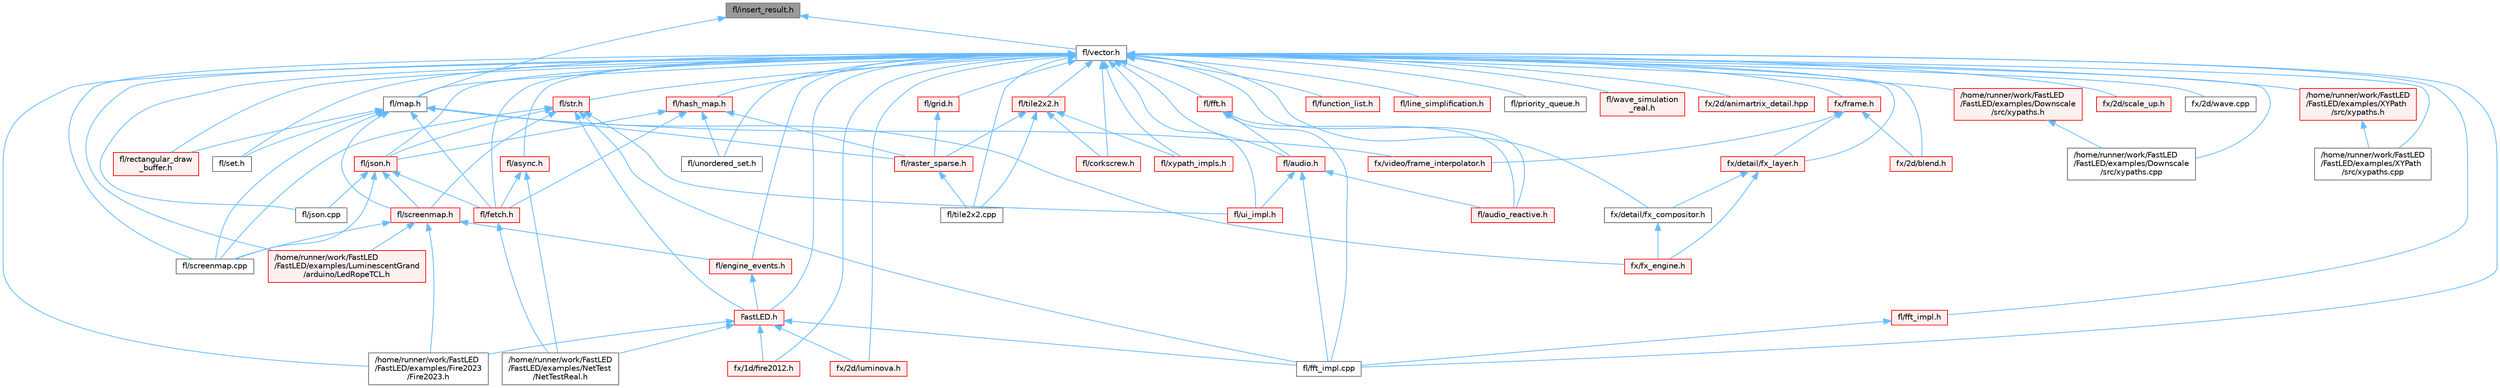 digraph "fl/insert_result.h"
{
 // INTERACTIVE_SVG=YES
 // LATEX_PDF_SIZE
  bgcolor="transparent";
  edge [fontname=Helvetica,fontsize=10,labelfontname=Helvetica,labelfontsize=10];
  node [fontname=Helvetica,fontsize=10,shape=box,height=0.2,width=0.4];
  Node1 [id="Node000001",label="fl/insert_result.h",height=0.2,width=0.4,color="gray40", fillcolor="grey60", style="filled", fontcolor="black",tooltip=" "];
  Node1 -> Node2 [id="edge1_Node000001_Node000002",dir="back",color="steelblue1",style="solid",tooltip=" "];
  Node2 [id="Node000002",label="fl/map.h",height=0.2,width=0.4,color="grey40", fillcolor="white", style="filled",URL="$dc/db7/map_8h.html",tooltip=" "];
  Node2 -> Node3 [id="edge2_Node000002_Node000003",dir="back",color="steelblue1",style="solid",tooltip=" "];
  Node3 [id="Node000003",label="fl/fetch.h",height=0.2,width=0.4,color="red", fillcolor="#FFF0F0", style="filled",URL="$d6/d6a/fetch_8h.html",tooltip="Unified HTTP fetch API for FastLED (cross-platform)"];
  Node3 -> Node4 [id="edge3_Node000003_Node000004",dir="back",color="steelblue1",style="solid",tooltip=" "];
  Node4 [id="Node000004",label="/home/runner/work/FastLED\l/FastLED/examples/NetTest\l/NetTestReal.h",height=0.2,width=0.4,color="grey40", fillcolor="white", style="filled",URL="$d5/dec/_net_test_real_8h.html",tooltip=" "];
  Node2 -> Node6 [id="edge4_Node000002_Node000006",dir="back",color="steelblue1",style="solid",tooltip=" "];
  Node6 [id="Node000006",label="fl/raster_sparse.h",height=0.2,width=0.4,color="red", fillcolor="#FFF0F0", style="filled",URL="$d4/df9/raster__sparse_8h.html",tooltip=" "];
  Node6 -> Node17 [id="edge5_Node000006_Node000017",dir="back",color="steelblue1",style="solid",tooltip=" "];
  Node17 [id="Node000017",label="fl/tile2x2.cpp",height=0.2,width=0.4,color="grey40", fillcolor="white", style="filled",URL="$db/d15/tile2x2_8cpp.html",tooltip=" "];
  Node2 -> Node21 [id="edge6_Node000002_Node000021",dir="back",color="steelblue1",style="solid",tooltip=" "];
  Node21 [id="Node000021",label="fl/rectangular_draw\l_buffer.h",height=0.2,width=0.4,color="red", fillcolor="#FFF0F0", style="filled",URL="$d9/df3/rectangular__draw__buffer_8h.html",tooltip=" "];
  Node2 -> Node23 [id="edge7_Node000002_Node000023",dir="back",color="steelblue1",style="solid",tooltip=" "];
  Node23 [id="Node000023",label="fl/screenmap.cpp",height=0.2,width=0.4,color="grey40", fillcolor="white", style="filled",URL="$d9/d6f/screenmap_8cpp.html",tooltip=" "];
  Node2 -> Node24 [id="edge8_Node000002_Node000024",dir="back",color="steelblue1",style="solid",tooltip=" "];
  Node24 [id="Node000024",label="fl/screenmap.h",height=0.2,width=0.4,color="red", fillcolor="#FFF0F0", style="filled",URL="$d7/d97/screenmap_8h.html",tooltip=" "];
  Node24 -> Node28 [id="edge9_Node000024_Node000028",dir="back",color="steelblue1",style="solid",tooltip=" "];
  Node28 [id="Node000028",label="/home/runner/work/FastLED\l/FastLED/examples/Fire2023\l/Fire2023.h",height=0.2,width=0.4,color="grey40", fillcolor="white", style="filled",URL="$de/d71/_fire2023_8h.html",tooltip=" "];
  Node24 -> Node35 [id="edge10_Node000024_Node000035",dir="back",color="steelblue1",style="solid",tooltip=" "];
  Node35 [id="Node000035",label="/home/runner/work/FastLED\l/FastLED/examples/LuminescentGrand\l/arduino/LedRopeTCL.h",height=0.2,width=0.4,color="red", fillcolor="#FFF0F0", style="filled",URL="$d9/d7e/_led_rope_t_c_l_8h.html",tooltip=" "];
  Node24 -> Node174 [id="edge11_Node000024_Node000174",dir="back",color="steelblue1",style="solid",tooltip=" "];
  Node174 [id="Node000174",label="fl/engine_events.h",height=0.2,width=0.4,color="red", fillcolor="#FFF0F0", style="filled",URL="$db/dc0/engine__events_8h.html",tooltip=" "];
  Node174 -> Node41 [id="edge12_Node000174_Node000041",dir="back",color="steelblue1",style="solid",tooltip=" "];
  Node41 [id="Node000041",label="FastLED.h",height=0.2,width=0.4,color="red", fillcolor="#FFF0F0", style="filled",URL="$db/d97/_fast_l_e_d_8h.html",tooltip="central include file for FastLED, defines the CFastLED class/object"];
  Node41 -> Node28 [id="edge13_Node000041_Node000028",dir="back",color="steelblue1",style="solid",tooltip=" "];
  Node41 -> Node4 [id="edge14_Node000041_Node000004",dir="back",color="steelblue1",style="solid",tooltip=" "];
  Node41 -> Node138 [id="edge15_Node000041_Node000138",dir="back",color="steelblue1",style="solid",tooltip=" "];
  Node138 [id="Node000138",label="fl/fft_impl.cpp",height=0.2,width=0.4,color="grey40", fillcolor="white", style="filled",URL="$d1/dff/fft__impl_8cpp.html",tooltip=" "];
  Node41 -> Node142 [id="edge16_Node000041_Node000142",dir="back",color="steelblue1",style="solid",tooltip=" "];
  Node142 [id="Node000142",label="fx/1d/fire2012.h",height=0.2,width=0.4,color="red", fillcolor="#FFF0F0", style="filled",URL="$d5/dcb/fire2012_8h.html",tooltip=" "];
  Node41 -> Node147 [id="edge17_Node000041_Node000147",dir="back",color="steelblue1",style="solid",tooltip=" "];
  Node147 [id="Node000147",label="fx/2d/luminova.h",height=0.2,width=0.4,color="red", fillcolor="#FFF0F0", style="filled",URL="$d4/dd9/src_2fx_22d_2luminova_8h.html",tooltip=" "];
  Node24 -> Node23 [id="edge18_Node000024_Node000023",dir="back",color="steelblue1",style="solid",tooltip=" "];
  Node2 -> Node195 [id="edge19_Node000002_Node000195",dir="back",color="steelblue1",style="solid",tooltip=" "];
  Node195 [id="Node000195",label="fl/set.h",height=0.2,width=0.4,color="grey40", fillcolor="white", style="filled",URL="$d4/d13/set_8h.html",tooltip=" "];
  Node2 -> Node180 [id="edge20_Node000002_Node000180",dir="back",color="steelblue1",style="solid",tooltip=" "];
  Node180 [id="Node000180",label="fx/fx_engine.h",height=0.2,width=0.4,color="red", fillcolor="#FFF0F0", style="filled",URL="$d9/d3c/fx__engine_8h.html",tooltip=" "];
  Node2 -> Node190 [id="edge21_Node000002_Node000190",dir="back",color="steelblue1",style="solid",tooltip=" "];
  Node190 [id="Node000190",label="fx/video/frame_interpolator.h",height=0.2,width=0.4,color="red", fillcolor="#FFF0F0", style="filled",URL="$d3/dda/frame__interpolator_8h.html",tooltip=" "];
  Node1 -> Node196 [id="edge22_Node000001_Node000196",dir="back",color="steelblue1",style="solid",tooltip=" "];
  Node196 [id="Node000196",label="fl/vector.h",height=0.2,width=0.4,color="grey40", fillcolor="white", style="filled",URL="$d6/d68/vector_8h.html",tooltip=" "];
  Node196 -> Node197 [id="edge23_Node000196_Node000197",dir="back",color="steelblue1",style="solid",tooltip=" "];
  Node197 [id="Node000197",label="/home/runner/work/FastLED\l/FastLED/examples/Downscale\l/src/xypaths.cpp",height=0.2,width=0.4,color="grey40", fillcolor="white", style="filled",URL="$dd/d96/_downscale_2src_2xypaths_8cpp.html",tooltip=" "];
  Node196 -> Node198 [id="edge24_Node000196_Node000198",dir="back",color="steelblue1",style="solid",tooltip=" "];
  Node198 [id="Node000198",label="/home/runner/work/FastLED\l/FastLED/examples/Downscale\l/src/xypaths.h",height=0.2,width=0.4,color="red", fillcolor="#FFF0F0", style="filled",URL="$de/d75/_downscale_2src_2xypaths_8h.html",tooltip=" "];
  Node198 -> Node197 [id="edge25_Node000198_Node000197",dir="back",color="steelblue1",style="solid",tooltip=" "];
  Node196 -> Node28 [id="edge26_Node000196_Node000028",dir="back",color="steelblue1",style="solid",tooltip=" "];
  Node196 -> Node35 [id="edge27_Node000196_Node000035",dir="back",color="steelblue1",style="solid",tooltip=" "];
  Node196 -> Node199 [id="edge28_Node000196_Node000199",dir="back",color="steelblue1",style="solid",tooltip=" "];
  Node199 [id="Node000199",label="/home/runner/work/FastLED\l/FastLED/examples/XYPath\l/src/xypaths.cpp",height=0.2,width=0.4,color="grey40", fillcolor="white", style="filled",URL="$d8/d55/_x_y_path_2src_2xypaths_8cpp.html",tooltip=" "];
  Node196 -> Node200 [id="edge29_Node000196_Node000200",dir="back",color="steelblue1",style="solid",tooltip=" "];
  Node200 [id="Node000200",label="/home/runner/work/FastLED\l/FastLED/examples/XYPath\l/src/xypaths.h",height=0.2,width=0.4,color="red", fillcolor="#FFF0F0", style="filled",URL="$d7/d5e/_x_y_path_2src_2xypaths_8h.html",tooltip=" "];
  Node200 -> Node199 [id="edge30_Node000200_Node000199",dir="back",color="steelblue1",style="solid",tooltip=" "];
  Node196 -> Node41 [id="edge31_Node000196_Node000041",dir="back",color="steelblue1",style="solid",tooltip=" "];
  Node196 -> Node201 [id="edge32_Node000196_Node000201",dir="back",color="steelblue1",style="solid",tooltip=" "];
  Node201 [id="Node000201",label="fl/async.h",height=0.2,width=0.4,color="red", fillcolor="#FFF0F0", style="filled",URL="$df/d4c/src_2fl_2async_8h.html",tooltip="Generic asynchronous task management for FastLED."];
  Node201 -> Node4 [id="edge33_Node000201_Node000004",dir="back",color="steelblue1",style="solid",tooltip=" "];
  Node201 -> Node3 [id="edge34_Node000201_Node000003",dir="back",color="steelblue1",style="solid",tooltip=" "];
  Node196 -> Node204 [id="edge35_Node000196_Node000204",dir="back",color="steelblue1",style="solid",tooltip=" "];
  Node204 [id="Node000204",label="fl/audio.h",height=0.2,width=0.4,color="red", fillcolor="#FFF0F0", style="filled",URL="$da/d09/audio_8h.html",tooltip=" "];
  Node204 -> Node206 [id="edge36_Node000204_Node000206",dir="back",color="steelblue1",style="solid",tooltip=" "];
  Node206 [id="Node000206",label="fl/audio_reactive.h",height=0.2,width=0.4,color="red", fillcolor="#FFF0F0", style="filled",URL="$d1/d9a/audio__reactive_8h.html",tooltip=" "];
  Node204 -> Node138 [id="edge37_Node000204_Node000138",dir="back",color="steelblue1",style="solid",tooltip=" "];
  Node204 -> Node208 [id="edge38_Node000204_Node000208",dir="back",color="steelblue1",style="solid",tooltip=" "];
  Node208 [id="Node000208",label="fl/ui_impl.h",height=0.2,width=0.4,color="red", fillcolor="#FFF0F0", style="filled",URL="$d6/dc0/ui__impl_8h.html",tooltip=" "];
  Node196 -> Node206 [id="edge39_Node000196_Node000206",dir="back",color="steelblue1",style="solid",tooltip=" "];
  Node196 -> Node209 [id="edge40_Node000196_Node000209",dir="back",color="steelblue1",style="solid",tooltip=" "];
  Node209 [id="Node000209",label="fl/corkscrew.h",height=0.2,width=0.4,color="red", fillcolor="#FFF0F0", style="filled",URL="$d1/dd4/src_2fl_2corkscrew_8h.html",tooltip="Corkscrew LED strip projection and rendering."];
  Node196 -> Node174 [id="edge41_Node000196_Node000174",dir="back",color="steelblue1",style="solid",tooltip=" "];
  Node196 -> Node3 [id="edge42_Node000196_Node000003",dir="back",color="steelblue1",style="solid",tooltip=" "];
  Node196 -> Node210 [id="edge43_Node000196_Node000210",dir="back",color="steelblue1",style="solid",tooltip=" "];
  Node210 [id="Node000210",label="fl/fft.h",height=0.2,width=0.4,color="red", fillcolor="#FFF0F0", style="filled",URL="$d7/d76/fft_8h.html",tooltip=" "];
  Node210 -> Node204 [id="edge44_Node000210_Node000204",dir="back",color="steelblue1",style="solid",tooltip=" "];
  Node210 -> Node206 [id="edge45_Node000210_Node000206",dir="back",color="steelblue1",style="solid",tooltip=" "];
  Node210 -> Node138 [id="edge46_Node000210_Node000138",dir="back",color="steelblue1",style="solid",tooltip=" "];
  Node196 -> Node138 [id="edge47_Node000196_Node000138",dir="back",color="steelblue1",style="solid",tooltip=" "];
  Node196 -> Node214 [id="edge48_Node000196_Node000214",dir="back",color="steelblue1",style="solid",tooltip=" "];
  Node214 [id="Node000214",label="fl/fft_impl.h",height=0.2,width=0.4,color="red", fillcolor="#FFF0F0", style="filled",URL="$df/d73/fft__impl_8h.html",tooltip=" "];
  Node214 -> Node138 [id="edge49_Node000214_Node000138",dir="back",color="steelblue1",style="solid",tooltip=" "];
  Node196 -> Node215 [id="edge50_Node000196_Node000215",dir="back",color="steelblue1",style="solid",tooltip=" "];
  Node215 [id="Node000215",label="fl/function_list.h",height=0.2,width=0.4,color="red", fillcolor="#FFF0F0", style="filled",URL="$d0/d64/function__list_8h.html",tooltip=" "];
  Node196 -> Node216 [id="edge51_Node000196_Node000216",dir="back",color="steelblue1",style="solid",tooltip=" "];
  Node216 [id="Node000216",label="fl/grid.h",height=0.2,width=0.4,color="red", fillcolor="#FFF0F0", style="filled",URL="$da/d15/grid_8h.html",tooltip=" "];
  Node216 -> Node6 [id="edge52_Node000216_Node000006",dir="back",color="steelblue1",style="solid",tooltip=" "];
  Node196 -> Node219 [id="edge53_Node000196_Node000219",dir="back",color="steelblue1",style="solid",tooltip=" "];
  Node219 [id="Node000219",label="fl/hash_map.h",height=0.2,width=0.4,color="red", fillcolor="#FFF0F0", style="filled",URL="$d6/d13/hash__map_8h.html",tooltip=" "];
  Node219 -> Node3 [id="edge54_Node000219_Node000003",dir="back",color="steelblue1",style="solid",tooltip=" "];
  Node219 -> Node224 [id="edge55_Node000219_Node000224",dir="back",color="steelblue1",style="solid",tooltip=" "];
  Node224 [id="Node000224",label="fl/json.h",height=0.2,width=0.4,color="red", fillcolor="#FFF0F0", style="filled",URL="$d7/d91/fl_2json_8h.html",tooltip="FastLED's Elegant JSON Library: fl::Json"];
  Node224 -> Node3 [id="edge56_Node000224_Node000003",dir="back",color="steelblue1",style="solid",tooltip=" "];
  Node224 -> Node225 [id="edge57_Node000224_Node000225",dir="back",color="steelblue1",style="solid",tooltip=" "];
  Node225 [id="Node000225",label="fl/json.cpp",height=0.2,width=0.4,color="grey40", fillcolor="white", style="filled",URL="$dd/d55/json_8cpp.html",tooltip=" "];
  Node224 -> Node23 [id="edge58_Node000224_Node000023",dir="back",color="steelblue1",style="solid",tooltip=" "];
  Node224 -> Node24 [id="edge59_Node000224_Node000024",dir="back",color="steelblue1",style="solid",tooltip=" "];
  Node219 -> Node6 [id="edge60_Node000219_Node000006",dir="back",color="steelblue1",style="solid",tooltip=" "];
  Node219 -> Node226 [id="edge61_Node000219_Node000226",dir="back",color="steelblue1",style="solid",tooltip=" "];
  Node226 [id="Node000226",label="fl/unordered_set.h",height=0.2,width=0.4,color="grey40", fillcolor="white", style="filled",URL="$df/d26/unordered__set_8h.html",tooltip=" "];
  Node196 -> Node225 [id="edge62_Node000196_Node000225",dir="back",color="steelblue1",style="solid",tooltip=" "];
  Node196 -> Node224 [id="edge63_Node000196_Node000224",dir="back",color="steelblue1",style="solid",tooltip=" "];
  Node196 -> Node227 [id="edge64_Node000196_Node000227",dir="back",color="steelblue1",style="solid",tooltip=" "];
  Node227 [id="Node000227",label="fl/line_simplification.h",height=0.2,width=0.4,color="red", fillcolor="#FFF0F0", style="filled",URL="$d8/da7/line__simplification_8h.html",tooltip=" "];
  Node196 -> Node2 [id="edge65_Node000196_Node000002",dir="back",color="steelblue1",style="solid",tooltip=" "];
  Node196 -> Node229 [id="edge66_Node000196_Node000229",dir="back",color="steelblue1",style="solid",tooltip=" "];
  Node229 [id="Node000229",label="fl/priority_queue.h",height=0.2,width=0.4,color="grey40", fillcolor="white", style="filled",URL="$d4/da1/priority__queue_8h.html",tooltip=" "];
  Node196 -> Node21 [id="edge67_Node000196_Node000021",dir="back",color="steelblue1",style="solid",tooltip=" "];
  Node196 -> Node23 [id="edge68_Node000196_Node000023",dir="back",color="steelblue1",style="solid",tooltip=" "];
  Node196 -> Node195 [id="edge69_Node000196_Node000195",dir="back",color="steelblue1",style="solid",tooltip=" "];
  Node196 -> Node230 [id="edge70_Node000196_Node000230",dir="back",color="steelblue1",style="solid",tooltip=" "];
  Node230 [id="Node000230",label="fl/str.h",height=0.2,width=0.4,color="red", fillcolor="#FFF0F0", style="filled",URL="$d1/d93/str_8h.html",tooltip=" "];
  Node230 -> Node41 [id="edge71_Node000230_Node000041",dir="back",color="steelblue1",style="solid",tooltip=" "];
  Node230 -> Node138 [id="edge72_Node000230_Node000138",dir="back",color="steelblue1",style="solid",tooltip=" "];
  Node230 -> Node224 [id="edge73_Node000230_Node000224",dir="back",color="steelblue1",style="solid",tooltip=" "];
  Node230 -> Node23 [id="edge74_Node000230_Node000023",dir="back",color="steelblue1",style="solid",tooltip=" "];
  Node230 -> Node24 [id="edge75_Node000230_Node000024",dir="back",color="steelblue1",style="solid",tooltip=" "];
  Node230 -> Node208 [id="edge76_Node000230_Node000208",dir="back",color="steelblue1",style="solid",tooltip=" "];
  Node196 -> Node17 [id="edge77_Node000196_Node000017",dir="back",color="steelblue1",style="solid",tooltip=" "];
  Node196 -> Node264 [id="edge78_Node000196_Node000264",dir="back",color="steelblue1",style="solid",tooltip=" "];
  Node264 [id="Node000264",label="fl/tile2x2.h",height=0.2,width=0.4,color="red", fillcolor="#FFF0F0", style="filled",URL="$d2/db4/tile2x2_8h.html",tooltip=" "];
  Node264 -> Node209 [id="edge79_Node000264_Node000209",dir="back",color="steelblue1",style="solid",tooltip=" "];
  Node264 -> Node6 [id="edge80_Node000264_Node000006",dir="back",color="steelblue1",style="solid",tooltip=" "];
  Node264 -> Node17 [id="edge81_Node000264_Node000017",dir="back",color="steelblue1",style="solid",tooltip=" "];
  Node264 -> Node249 [id="edge82_Node000264_Node000249",dir="back",color="steelblue1",style="solid",tooltip=" "];
  Node249 [id="Node000249",label="fl/xypath_impls.h",height=0.2,width=0.4,color="red", fillcolor="#FFF0F0", style="filled",URL="$d8/d5f/xypath__impls_8h.html",tooltip=" "];
  Node196 -> Node208 [id="edge83_Node000196_Node000208",dir="back",color="steelblue1",style="solid",tooltip=" "];
  Node196 -> Node226 [id="edge84_Node000196_Node000226",dir="back",color="steelblue1",style="solid",tooltip=" "];
  Node196 -> Node270 [id="edge85_Node000196_Node000270",dir="back",color="steelblue1",style="solid",tooltip=" "];
  Node270 [id="Node000270",label="fl/wave_simulation\l_real.h",height=0.2,width=0.4,color="red", fillcolor="#FFF0F0", style="filled",URL="$dd/d8e/wave__simulation__real_8h.html",tooltip=" "];
  Node196 -> Node249 [id="edge86_Node000196_Node000249",dir="back",color="steelblue1",style="solid",tooltip=" "];
  Node196 -> Node142 [id="edge87_Node000196_Node000142",dir="back",color="steelblue1",style="solid",tooltip=" "];
  Node196 -> Node333 [id="edge88_Node000196_Node000333",dir="back",color="steelblue1",style="solid",tooltip=" "];
  Node333 [id="Node000333",label="fx/2d/animartrix_detail.hpp",height=0.2,width=0.4,color="red", fillcolor="#FFF0F0", style="filled",URL="$d3/d3b/animartrix__detail_8hpp.html",tooltip=" "];
  Node196 -> Node272 [id="edge89_Node000196_Node000272",dir="back",color="steelblue1",style="solid",tooltip=" "];
  Node272 [id="Node000272",label="fx/2d/blend.h",height=0.2,width=0.4,color="red", fillcolor="#FFF0F0", style="filled",URL="$d8/d4e/blend_8h.html",tooltip=" "];
  Node196 -> Node147 [id="edge90_Node000196_Node000147",dir="back",color="steelblue1",style="solid",tooltip=" "];
  Node196 -> Node269 [id="edge91_Node000196_Node000269",dir="back",color="steelblue1",style="solid",tooltip=" "];
  Node269 [id="Node000269",label="fx/2d/scale_up.h",height=0.2,width=0.4,color="red", fillcolor="#FFF0F0", style="filled",URL="$d2/d74/scale__up_8h.html",tooltip="Expands a grid using bilinear interpolation and scaling up."];
  Node196 -> Node169 [id="edge92_Node000196_Node000169",dir="back",color="steelblue1",style="solid",tooltip=" "];
  Node169 [id="Node000169",label="fx/2d/wave.cpp",height=0.2,width=0.4,color="grey40", fillcolor="white", style="filled",URL="$d4/d7c/src_2fx_22d_2wave_8cpp.html",tooltip=" "];
  Node196 -> Node276 [id="edge93_Node000196_Node000276",dir="back",color="steelblue1",style="solid",tooltip=" "];
  Node276 [id="Node000276",label="fx/detail/fx_compositor.h",height=0.2,width=0.4,color="grey40", fillcolor="white", style="filled",URL="$d5/d6b/fx__compositor_8h.html",tooltip=" "];
  Node276 -> Node180 [id="edge94_Node000276_Node000180",dir="back",color="steelblue1",style="solid",tooltip=" "];
  Node196 -> Node275 [id="edge95_Node000196_Node000275",dir="back",color="steelblue1",style="solid",tooltip=" "];
  Node275 [id="Node000275",label="fx/detail/fx_layer.h",height=0.2,width=0.4,color="red", fillcolor="#FFF0F0", style="filled",URL="$d7/d2f/fx__layer_8h.html",tooltip=" "];
  Node275 -> Node276 [id="edge96_Node000275_Node000276",dir="back",color="steelblue1",style="solid",tooltip=" "];
  Node275 -> Node180 [id="edge97_Node000275_Node000180",dir="back",color="steelblue1",style="solid",tooltip=" "];
  Node196 -> Node274 [id="edge98_Node000196_Node000274",dir="back",color="steelblue1",style="solid",tooltip=" "];
  Node274 [id="Node000274",label="fx/frame.h",height=0.2,width=0.4,color="red", fillcolor="#FFF0F0", style="filled",URL="$df/d7d/frame_8h.html",tooltip=" "];
  Node274 -> Node272 [id="edge99_Node000274_Node000272",dir="back",color="steelblue1",style="solid",tooltip=" "];
  Node274 -> Node275 [id="edge100_Node000274_Node000275",dir="back",color="steelblue1",style="solid",tooltip=" "];
  Node274 -> Node190 [id="edge101_Node000274_Node000190",dir="back",color="steelblue1",style="solid",tooltip=" "];
}
